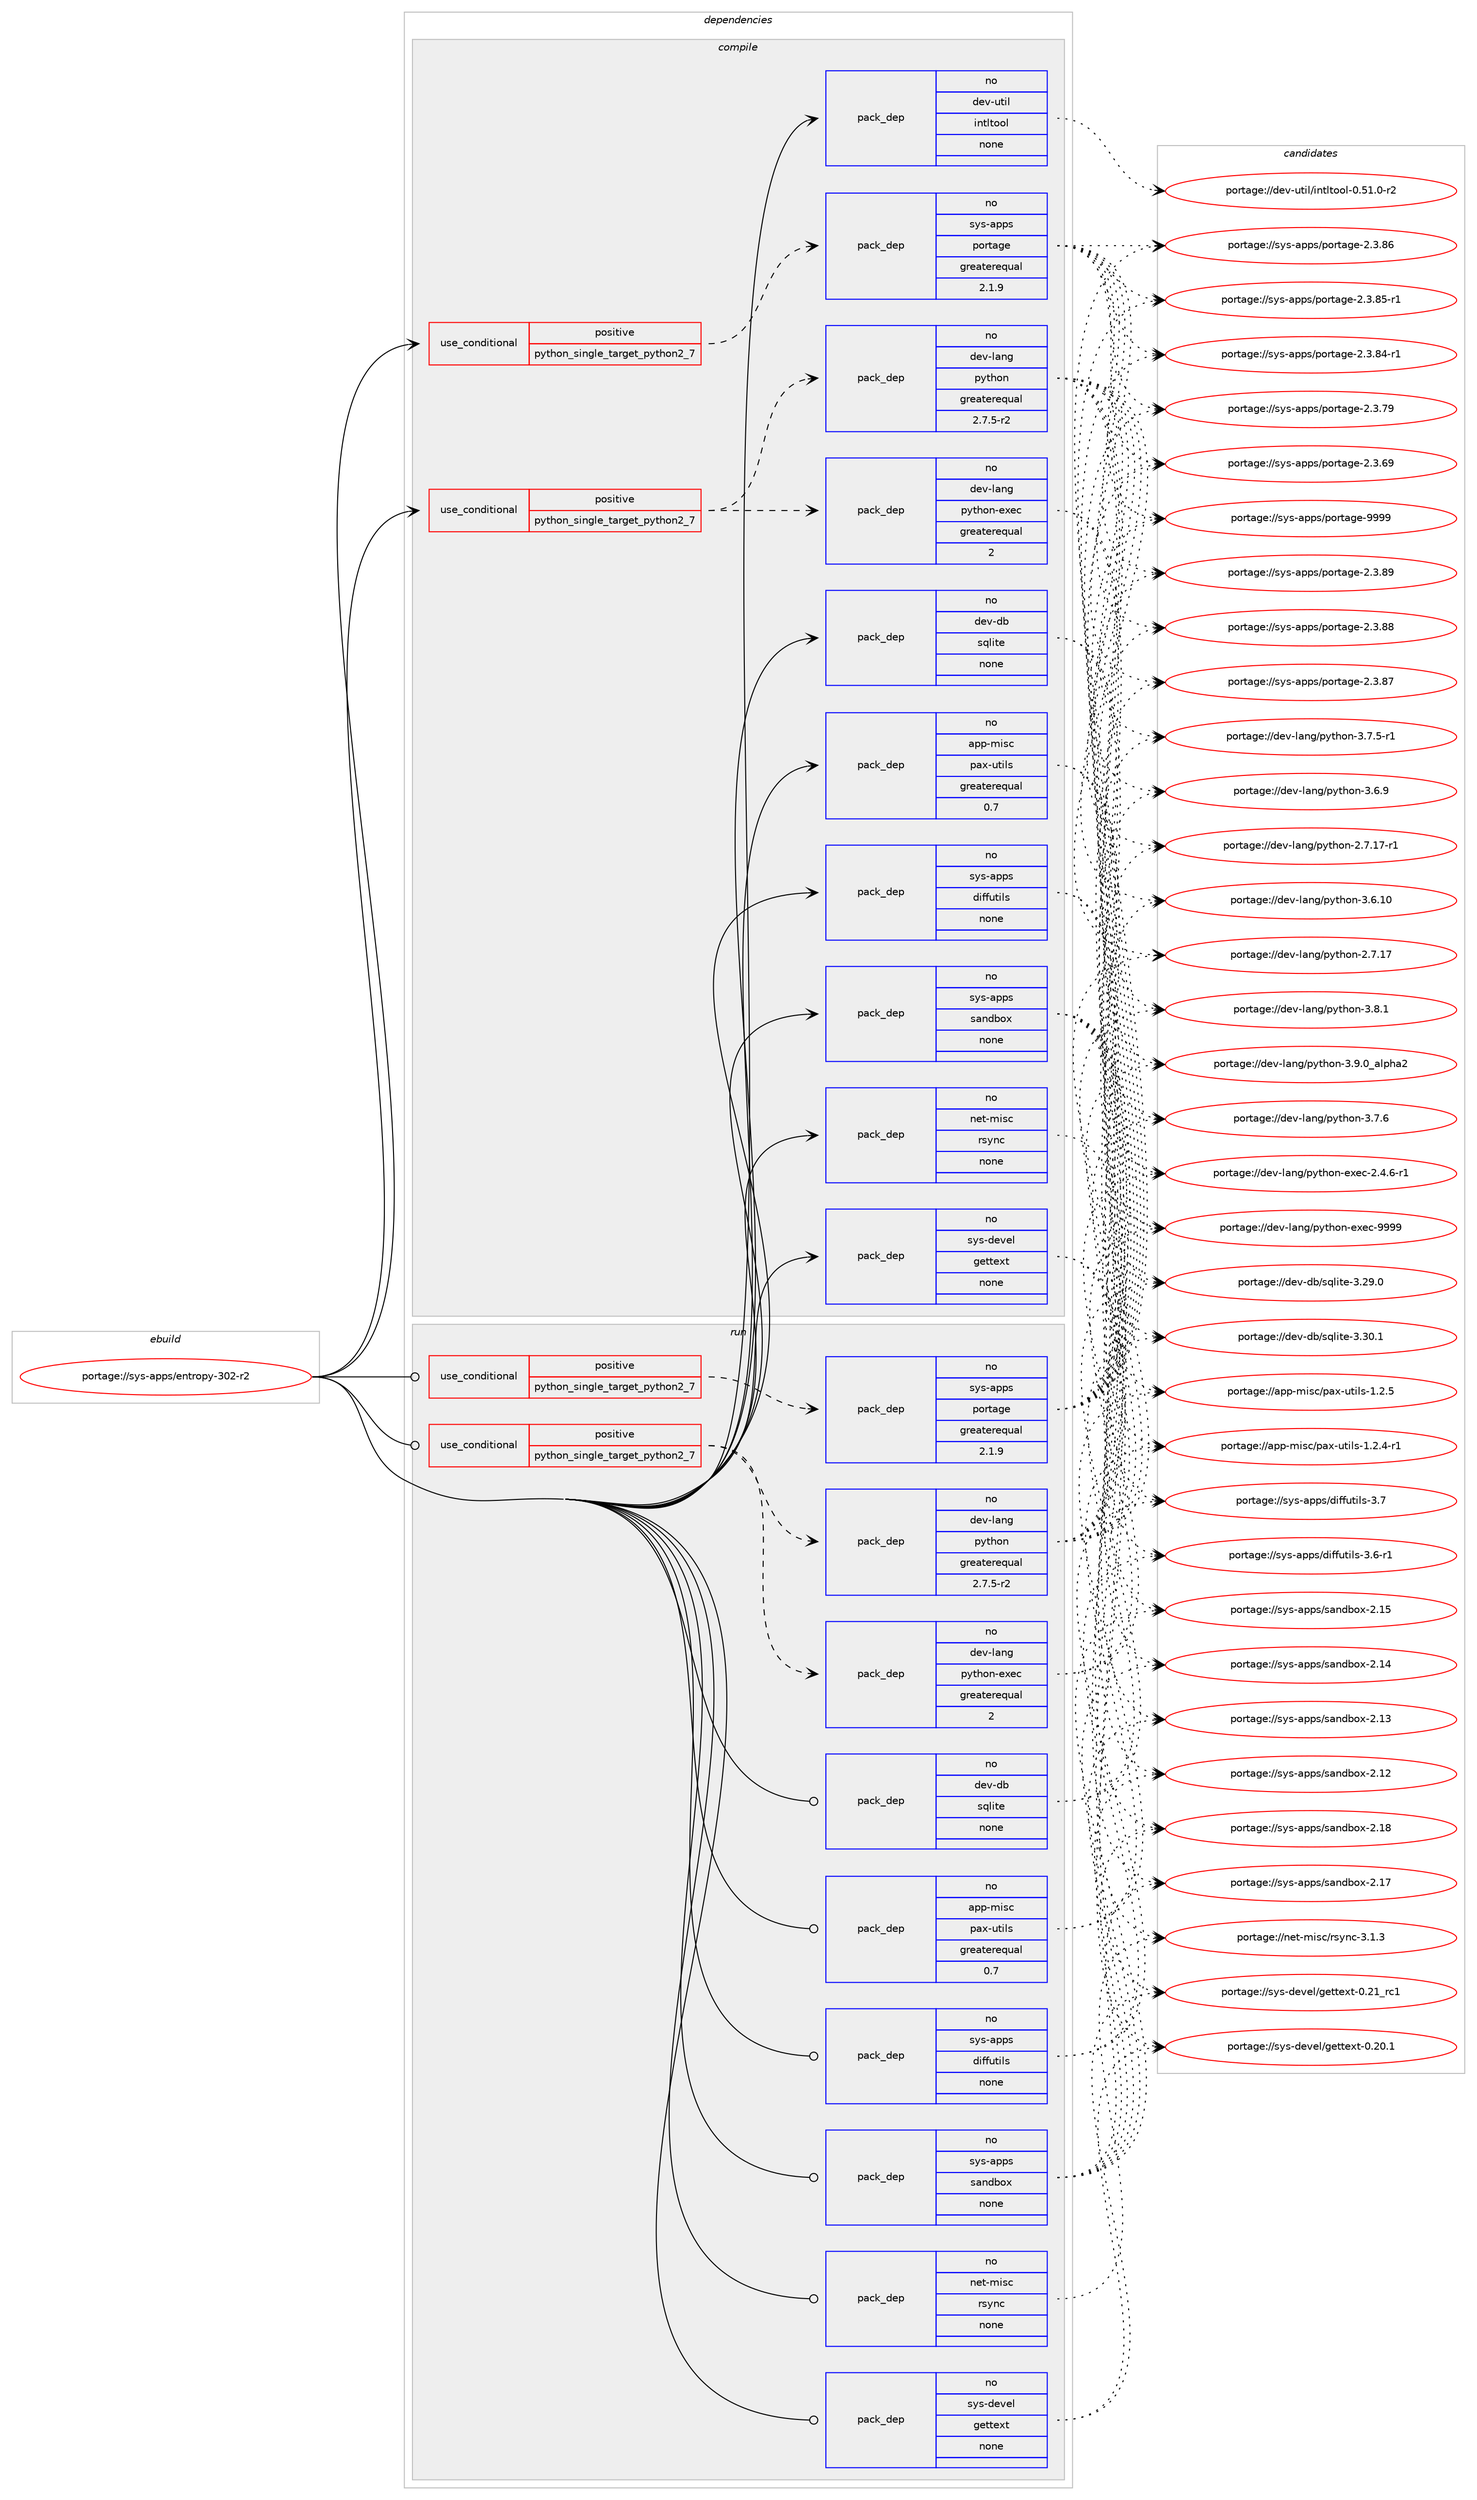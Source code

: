 digraph prolog {

# *************
# Graph options
# *************

newrank=true;
concentrate=true;
compound=true;
graph [rankdir=LR,fontname=Helvetica,fontsize=10,ranksep=1.5];#, ranksep=2.5, nodesep=0.2];
edge  [arrowhead=vee];
node  [fontname=Helvetica,fontsize=10];

# **********
# The ebuild
# **********

subgraph cluster_leftcol {
color=gray;
rank=same;
label=<<i>ebuild</i>>;
id [label="portage://sys-apps/entropy-302-r2", color=red, width=4, href="../sys-apps/entropy-302-r2.svg"];
}

# ****************
# The dependencies
# ****************

subgraph cluster_midcol {
color=gray;
label=<<i>dependencies</i>>;
subgraph cluster_compile {
fillcolor="#eeeeee";
style=filled;
label=<<i>compile</i>>;
subgraph cond14396 {
dependency65511 [label=<<TABLE BORDER="0" CELLBORDER="1" CELLSPACING="0" CELLPADDING="4"><TR><TD ROWSPAN="3" CELLPADDING="10">use_conditional</TD></TR><TR><TD>positive</TD></TR><TR><TD>python_single_target_python2_7</TD></TR></TABLE>>, shape=none, color=red];
subgraph pack49791 {
dependency65512 [label=<<TABLE BORDER="0" CELLBORDER="1" CELLSPACING="0" CELLPADDING="4" WIDTH="220"><TR><TD ROWSPAN="6" CELLPADDING="30">pack_dep</TD></TR><TR><TD WIDTH="110">no</TD></TR><TR><TD>dev-lang</TD></TR><TR><TD>python</TD></TR><TR><TD>greaterequal</TD></TR><TR><TD>2.7.5-r2</TD></TR></TABLE>>, shape=none, color=blue];
}
dependency65511:e -> dependency65512:w [weight=20,style="dashed",arrowhead="vee"];
subgraph pack49792 {
dependency65513 [label=<<TABLE BORDER="0" CELLBORDER="1" CELLSPACING="0" CELLPADDING="4" WIDTH="220"><TR><TD ROWSPAN="6" CELLPADDING="30">pack_dep</TD></TR><TR><TD WIDTH="110">no</TD></TR><TR><TD>dev-lang</TD></TR><TR><TD>python-exec</TD></TR><TR><TD>greaterequal</TD></TR><TR><TD>2</TD></TR></TABLE>>, shape=none, color=blue];
}
dependency65511:e -> dependency65513:w [weight=20,style="dashed",arrowhead="vee"];
}
id:e -> dependency65511:w [weight=20,style="solid",arrowhead="vee"];
subgraph cond14397 {
dependency65514 [label=<<TABLE BORDER="0" CELLBORDER="1" CELLSPACING="0" CELLPADDING="4"><TR><TD ROWSPAN="3" CELLPADDING="10">use_conditional</TD></TR><TR><TD>positive</TD></TR><TR><TD>python_single_target_python2_7</TD></TR></TABLE>>, shape=none, color=red];
subgraph pack49793 {
dependency65515 [label=<<TABLE BORDER="0" CELLBORDER="1" CELLSPACING="0" CELLPADDING="4" WIDTH="220"><TR><TD ROWSPAN="6" CELLPADDING="30">pack_dep</TD></TR><TR><TD WIDTH="110">no</TD></TR><TR><TD>sys-apps</TD></TR><TR><TD>portage</TD></TR><TR><TD>greaterequal</TD></TR><TR><TD>2.1.9</TD></TR></TABLE>>, shape=none, color=blue];
}
dependency65514:e -> dependency65515:w [weight=20,style="dashed",arrowhead="vee"];
}
id:e -> dependency65514:w [weight=20,style="solid",arrowhead="vee"];
subgraph pack49794 {
dependency65516 [label=<<TABLE BORDER="0" CELLBORDER="1" CELLSPACING="0" CELLPADDING="4" WIDTH="220"><TR><TD ROWSPAN="6" CELLPADDING="30">pack_dep</TD></TR><TR><TD WIDTH="110">no</TD></TR><TR><TD>app-misc</TD></TR><TR><TD>pax-utils</TD></TR><TR><TD>greaterequal</TD></TR><TR><TD>0.7</TD></TR></TABLE>>, shape=none, color=blue];
}
id:e -> dependency65516:w [weight=20,style="solid",arrowhead="vee"];
subgraph pack49795 {
dependency65517 [label=<<TABLE BORDER="0" CELLBORDER="1" CELLSPACING="0" CELLPADDING="4" WIDTH="220"><TR><TD ROWSPAN="6" CELLPADDING="30">pack_dep</TD></TR><TR><TD WIDTH="110">no</TD></TR><TR><TD>dev-db</TD></TR><TR><TD>sqlite</TD></TR><TR><TD>none</TD></TR><TR><TD></TD></TR></TABLE>>, shape=none, color=blue];
}
id:e -> dependency65517:w [weight=20,style="solid",arrowhead="vee"];
subgraph pack49796 {
dependency65518 [label=<<TABLE BORDER="0" CELLBORDER="1" CELLSPACING="0" CELLPADDING="4" WIDTH="220"><TR><TD ROWSPAN="6" CELLPADDING="30">pack_dep</TD></TR><TR><TD WIDTH="110">no</TD></TR><TR><TD>dev-util</TD></TR><TR><TD>intltool</TD></TR><TR><TD>none</TD></TR><TR><TD></TD></TR></TABLE>>, shape=none, color=blue];
}
id:e -> dependency65518:w [weight=20,style="solid",arrowhead="vee"];
subgraph pack49797 {
dependency65519 [label=<<TABLE BORDER="0" CELLBORDER="1" CELLSPACING="0" CELLPADDING="4" WIDTH="220"><TR><TD ROWSPAN="6" CELLPADDING="30">pack_dep</TD></TR><TR><TD WIDTH="110">no</TD></TR><TR><TD>net-misc</TD></TR><TR><TD>rsync</TD></TR><TR><TD>none</TD></TR><TR><TD></TD></TR></TABLE>>, shape=none, color=blue];
}
id:e -> dependency65519:w [weight=20,style="solid",arrowhead="vee"];
subgraph pack49798 {
dependency65520 [label=<<TABLE BORDER="0" CELLBORDER="1" CELLSPACING="0" CELLPADDING="4" WIDTH="220"><TR><TD ROWSPAN="6" CELLPADDING="30">pack_dep</TD></TR><TR><TD WIDTH="110">no</TD></TR><TR><TD>sys-apps</TD></TR><TR><TD>diffutils</TD></TR><TR><TD>none</TD></TR><TR><TD></TD></TR></TABLE>>, shape=none, color=blue];
}
id:e -> dependency65520:w [weight=20,style="solid",arrowhead="vee"];
subgraph pack49799 {
dependency65521 [label=<<TABLE BORDER="0" CELLBORDER="1" CELLSPACING="0" CELLPADDING="4" WIDTH="220"><TR><TD ROWSPAN="6" CELLPADDING="30">pack_dep</TD></TR><TR><TD WIDTH="110">no</TD></TR><TR><TD>sys-apps</TD></TR><TR><TD>sandbox</TD></TR><TR><TD>none</TD></TR><TR><TD></TD></TR></TABLE>>, shape=none, color=blue];
}
id:e -> dependency65521:w [weight=20,style="solid",arrowhead="vee"];
subgraph pack49800 {
dependency65522 [label=<<TABLE BORDER="0" CELLBORDER="1" CELLSPACING="0" CELLPADDING="4" WIDTH="220"><TR><TD ROWSPAN="6" CELLPADDING="30">pack_dep</TD></TR><TR><TD WIDTH="110">no</TD></TR><TR><TD>sys-devel</TD></TR><TR><TD>gettext</TD></TR><TR><TD>none</TD></TR><TR><TD></TD></TR></TABLE>>, shape=none, color=blue];
}
id:e -> dependency65522:w [weight=20,style="solid",arrowhead="vee"];
}
subgraph cluster_compileandrun {
fillcolor="#eeeeee";
style=filled;
label=<<i>compile and run</i>>;
}
subgraph cluster_run {
fillcolor="#eeeeee";
style=filled;
label=<<i>run</i>>;
subgraph cond14398 {
dependency65523 [label=<<TABLE BORDER="0" CELLBORDER="1" CELLSPACING="0" CELLPADDING="4"><TR><TD ROWSPAN="3" CELLPADDING="10">use_conditional</TD></TR><TR><TD>positive</TD></TR><TR><TD>python_single_target_python2_7</TD></TR></TABLE>>, shape=none, color=red];
subgraph pack49801 {
dependency65524 [label=<<TABLE BORDER="0" CELLBORDER="1" CELLSPACING="0" CELLPADDING="4" WIDTH="220"><TR><TD ROWSPAN="6" CELLPADDING="30">pack_dep</TD></TR><TR><TD WIDTH="110">no</TD></TR><TR><TD>dev-lang</TD></TR><TR><TD>python</TD></TR><TR><TD>greaterequal</TD></TR><TR><TD>2.7.5-r2</TD></TR></TABLE>>, shape=none, color=blue];
}
dependency65523:e -> dependency65524:w [weight=20,style="dashed",arrowhead="vee"];
subgraph pack49802 {
dependency65525 [label=<<TABLE BORDER="0" CELLBORDER="1" CELLSPACING="0" CELLPADDING="4" WIDTH="220"><TR><TD ROWSPAN="6" CELLPADDING="30">pack_dep</TD></TR><TR><TD WIDTH="110">no</TD></TR><TR><TD>dev-lang</TD></TR><TR><TD>python-exec</TD></TR><TR><TD>greaterequal</TD></TR><TR><TD>2</TD></TR></TABLE>>, shape=none, color=blue];
}
dependency65523:e -> dependency65525:w [weight=20,style="dashed",arrowhead="vee"];
}
id:e -> dependency65523:w [weight=20,style="solid",arrowhead="odot"];
subgraph cond14399 {
dependency65526 [label=<<TABLE BORDER="0" CELLBORDER="1" CELLSPACING="0" CELLPADDING="4"><TR><TD ROWSPAN="3" CELLPADDING="10">use_conditional</TD></TR><TR><TD>positive</TD></TR><TR><TD>python_single_target_python2_7</TD></TR></TABLE>>, shape=none, color=red];
subgraph pack49803 {
dependency65527 [label=<<TABLE BORDER="0" CELLBORDER="1" CELLSPACING="0" CELLPADDING="4" WIDTH="220"><TR><TD ROWSPAN="6" CELLPADDING="30">pack_dep</TD></TR><TR><TD WIDTH="110">no</TD></TR><TR><TD>sys-apps</TD></TR><TR><TD>portage</TD></TR><TR><TD>greaterequal</TD></TR><TR><TD>2.1.9</TD></TR></TABLE>>, shape=none, color=blue];
}
dependency65526:e -> dependency65527:w [weight=20,style="dashed",arrowhead="vee"];
}
id:e -> dependency65526:w [weight=20,style="solid",arrowhead="odot"];
subgraph pack49804 {
dependency65528 [label=<<TABLE BORDER="0" CELLBORDER="1" CELLSPACING="0" CELLPADDING="4" WIDTH="220"><TR><TD ROWSPAN="6" CELLPADDING="30">pack_dep</TD></TR><TR><TD WIDTH="110">no</TD></TR><TR><TD>app-misc</TD></TR><TR><TD>pax-utils</TD></TR><TR><TD>greaterequal</TD></TR><TR><TD>0.7</TD></TR></TABLE>>, shape=none, color=blue];
}
id:e -> dependency65528:w [weight=20,style="solid",arrowhead="odot"];
subgraph pack49805 {
dependency65529 [label=<<TABLE BORDER="0" CELLBORDER="1" CELLSPACING="0" CELLPADDING="4" WIDTH="220"><TR><TD ROWSPAN="6" CELLPADDING="30">pack_dep</TD></TR><TR><TD WIDTH="110">no</TD></TR><TR><TD>dev-db</TD></TR><TR><TD>sqlite</TD></TR><TR><TD>none</TD></TR><TR><TD></TD></TR></TABLE>>, shape=none, color=blue];
}
id:e -> dependency65529:w [weight=20,style="solid",arrowhead="odot"];
subgraph pack49806 {
dependency65530 [label=<<TABLE BORDER="0" CELLBORDER="1" CELLSPACING="0" CELLPADDING="4" WIDTH="220"><TR><TD ROWSPAN="6" CELLPADDING="30">pack_dep</TD></TR><TR><TD WIDTH="110">no</TD></TR><TR><TD>net-misc</TD></TR><TR><TD>rsync</TD></TR><TR><TD>none</TD></TR><TR><TD></TD></TR></TABLE>>, shape=none, color=blue];
}
id:e -> dependency65530:w [weight=20,style="solid",arrowhead="odot"];
subgraph pack49807 {
dependency65531 [label=<<TABLE BORDER="0" CELLBORDER="1" CELLSPACING="0" CELLPADDING="4" WIDTH="220"><TR><TD ROWSPAN="6" CELLPADDING="30">pack_dep</TD></TR><TR><TD WIDTH="110">no</TD></TR><TR><TD>sys-apps</TD></TR><TR><TD>diffutils</TD></TR><TR><TD>none</TD></TR><TR><TD></TD></TR></TABLE>>, shape=none, color=blue];
}
id:e -> dependency65531:w [weight=20,style="solid",arrowhead="odot"];
subgraph pack49808 {
dependency65532 [label=<<TABLE BORDER="0" CELLBORDER="1" CELLSPACING="0" CELLPADDING="4" WIDTH="220"><TR><TD ROWSPAN="6" CELLPADDING="30">pack_dep</TD></TR><TR><TD WIDTH="110">no</TD></TR><TR><TD>sys-apps</TD></TR><TR><TD>sandbox</TD></TR><TR><TD>none</TD></TR><TR><TD></TD></TR></TABLE>>, shape=none, color=blue];
}
id:e -> dependency65532:w [weight=20,style="solid",arrowhead="odot"];
subgraph pack49809 {
dependency65533 [label=<<TABLE BORDER="0" CELLBORDER="1" CELLSPACING="0" CELLPADDING="4" WIDTH="220"><TR><TD ROWSPAN="6" CELLPADDING="30">pack_dep</TD></TR><TR><TD WIDTH="110">no</TD></TR><TR><TD>sys-devel</TD></TR><TR><TD>gettext</TD></TR><TR><TD>none</TD></TR><TR><TD></TD></TR></TABLE>>, shape=none, color=blue];
}
id:e -> dependency65533:w [weight=20,style="solid",arrowhead="odot"];
}
}

# **************
# The candidates
# **************

subgraph cluster_choices {
rank=same;
color=gray;
label=<<i>candidates</i>>;

subgraph choice49791 {
color=black;
nodesep=1;
choice10010111845108971101034711212111610411111045514657464895971081121049750 [label="portage://dev-lang/python-3.9.0_alpha2", color=red, width=4,href="../dev-lang/python-3.9.0_alpha2.svg"];
choice100101118451089711010347112121116104111110455146564649 [label="portage://dev-lang/python-3.8.1", color=red, width=4,href="../dev-lang/python-3.8.1.svg"];
choice100101118451089711010347112121116104111110455146554654 [label="portage://dev-lang/python-3.7.6", color=red, width=4,href="../dev-lang/python-3.7.6.svg"];
choice1001011184510897110103471121211161041111104551465546534511449 [label="portage://dev-lang/python-3.7.5-r1", color=red, width=4,href="../dev-lang/python-3.7.5-r1.svg"];
choice100101118451089711010347112121116104111110455146544657 [label="portage://dev-lang/python-3.6.9", color=red, width=4,href="../dev-lang/python-3.6.9.svg"];
choice10010111845108971101034711212111610411111045514654464948 [label="portage://dev-lang/python-3.6.10", color=red, width=4,href="../dev-lang/python-3.6.10.svg"];
choice100101118451089711010347112121116104111110455046554649554511449 [label="portage://dev-lang/python-2.7.17-r1", color=red, width=4,href="../dev-lang/python-2.7.17-r1.svg"];
choice10010111845108971101034711212111610411111045504655464955 [label="portage://dev-lang/python-2.7.17", color=red, width=4,href="../dev-lang/python-2.7.17.svg"];
dependency65512:e -> choice10010111845108971101034711212111610411111045514657464895971081121049750:w [style=dotted,weight="100"];
dependency65512:e -> choice100101118451089711010347112121116104111110455146564649:w [style=dotted,weight="100"];
dependency65512:e -> choice100101118451089711010347112121116104111110455146554654:w [style=dotted,weight="100"];
dependency65512:e -> choice1001011184510897110103471121211161041111104551465546534511449:w [style=dotted,weight="100"];
dependency65512:e -> choice100101118451089711010347112121116104111110455146544657:w [style=dotted,weight="100"];
dependency65512:e -> choice10010111845108971101034711212111610411111045514654464948:w [style=dotted,weight="100"];
dependency65512:e -> choice100101118451089711010347112121116104111110455046554649554511449:w [style=dotted,weight="100"];
dependency65512:e -> choice10010111845108971101034711212111610411111045504655464955:w [style=dotted,weight="100"];
}
subgraph choice49792 {
color=black;
nodesep=1;
choice10010111845108971101034711212111610411111045101120101994557575757 [label="portage://dev-lang/python-exec-9999", color=red, width=4,href="../dev-lang/python-exec-9999.svg"];
choice10010111845108971101034711212111610411111045101120101994550465246544511449 [label="portage://dev-lang/python-exec-2.4.6-r1", color=red, width=4,href="../dev-lang/python-exec-2.4.6-r1.svg"];
dependency65513:e -> choice10010111845108971101034711212111610411111045101120101994557575757:w [style=dotted,weight="100"];
dependency65513:e -> choice10010111845108971101034711212111610411111045101120101994550465246544511449:w [style=dotted,weight="100"];
}
subgraph choice49793 {
color=black;
nodesep=1;
choice115121115459711211211547112111114116971031014557575757 [label="portage://sys-apps/portage-9999", color=red, width=4,href="../sys-apps/portage-9999.svg"];
choice1151211154597112112115471121111141169710310145504651465657 [label="portage://sys-apps/portage-2.3.89", color=red, width=4,href="../sys-apps/portage-2.3.89.svg"];
choice1151211154597112112115471121111141169710310145504651465656 [label="portage://sys-apps/portage-2.3.88", color=red, width=4,href="../sys-apps/portage-2.3.88.svg"];
choice1151211154597112112115471121111141169710310145504651465655 [label="portage://sys-apps/portage-2.3.87", color=red, width=4,href="../sys-apps/portage-2.3.87.svg"];
choice1151211154597112112115471121111141169710310145504651465654 [label="portage://sys-apps/portage-2.3.86", color=red, width=4,href="../sys-apps/portage-2.3.86.svg"];
choice11512111545971121121154711211111411697103101455046514656534511449 [label="portage://sys-apps/portage-2.3.85-r1", color=red, width=4,href="../sys-apps/portage-2.3.85-r1.svg"];
choice11512111545971121121154711211111411697103101455046514656524511449 [label="portage://sys-apps/portage-2.3.84-r1", color=red, width=4,href="../sys-apps/portage-2.3.84-r1.svg"];
choice1151211154597112112115471121111141169710310145504651465557 [label="portage://sys-apps/portage-2.3.79", color=red, width=4,href="../sys-apps/portage-2.3.79.svg"];
choice1151211154597112112115471121111141169710310145504651465457 [label="portage://sys-apps/portage-2.3.69", color=red, width=4,href="../sys-apps/portage-2.3.69.svg"];
dependency65515:e -> choice115121115459711211211547112111114116971031014557575757:w [style=dotted,weight="100"];
dependency65515:e -> choice1151211154597112112115471121111141169710310145504651465657:w [style=dotted,weight="100"];
dependency65515:e -> choice1151211154597112112115471121111141169710310145504651465656:w [style=dotted,weight="100"];
dependency65515:e -> choice1151211154597112112115471121111141169710310145504651465655:w [style=dotted,weight="100"];
dependency65515:e -> choice1151211154597112112115471121111141169710310145504651465654:w [style=dotted,weight="100"];
dependency65515:e -> choice11512111545971121121154711211111411697103101455046514656534511449:w [style=dotted,weight="100"];
dependency65515:e -> choice11512111545971121121154711211111411697103101455046514656524511449:w [style=dotted,weight="100"];
dependency65515:e -> choice1151211154597112112115471121111141169710310145504651465557:w [style=dotted,weight="100"];
dependency65515:e -> choice1151211154597112112115471121111141169710310145504651465457:w [style=dotted,weight="100"];
}
subgraph choice49794 {
color=black;
nodesep=1;
choice971121124510910511599471129712045117116105108115454946504653 [label="portage://app-misc/pax-utils-1.2.5", color=red, width=4,href="../app-misc/pax-utils-1.2.5.svg"];
choice9711211245109105115994711297120451171161051081154549465046524511449 [label="portage://app-misc/pax-utils-1.2.4-r1", color=red, width=4,href="../app-misc/pax-utils-1.2.4-r1.svg"];
dependency65516:e -> choice971121124510910511599471129712045117116105108115454946504653:w [style=dotted,weight="100"];
dependency65516:e -> choice9711211245109105115994711297120451171161051081154549465046524511449:w [style=dotted,weight="100"];
}
subgraph choice49795 {
color=black;
nodesep=1;
choice10010111845100984711511310810511610145514651484649 [label="portage://dev-db/sqlite-3.30.1", color=red, width=4,href="../dev-db/sqlite-3.30.1.svg"];
choice10010111845100984711511310810511610145514650574648 [label="portage://dev-db/sqlite-3.29.0", color=red, width=4,href="../dev-db/sqlite-3.29.0.svg"];
dependency65517:e -> choice10010111845100984711511310810511610145514651484649:w [style=dotted,weight="100"];
dependency65517:e -> choice10010111845100984711511310810511610145514650574648:w [style=dotted,weight="100"];
}
subgraph choice49796 {
color=black;
nodesep=1;
choice1001011184511711610510847105110116108116111111108454846534946484511450 [label="portage://dev-util/intltool-0.51.0-r2", color=red, width=4,href="../dev-util/intltool-0.51.0-r2.svg"];
dependency65518:e -> choice1001011184511711610510847105110116108116111111108454846534946484511450:w [style=dotted,weight="100"];
}
subgraph choice49797 {
color=black;
nodesep=1;
choice11010111645109105115994711411512111099455146494651 [label="portage://net-misc/rsync-3.1.3", color=red, width=4,href="../net-misc/rsync-3.1.3.svg"];
dependency65519:e -> choice11010111645109105115994711411512111099455146494651:w [style=dotted,weight="100"];
}
subgraph choice49798 {
color=black;
nodesep=1;
choice11512111545971121121154710010510210211711610510811545514655 [label="portage://sys-apps/diffutils-3.7", color=red, width=4,href="../sys-apps/diffutils-3.7.svg"];
choice115121115459711211211547100105102102117116105108115455146544511449 [label="portage://sys-apps/diffutils-3.6-r1", color=red, width=4,href="../sys-apps/diffutils-3.6-r1.svg"];
dependency65520:e -> choice11512111545971121121154710010510210211711610510811545514655:w [style=dotted,weight="100"];
dependency65520:e -> choice115121115459711211211547100105102102117116105108115455146544511449:w [style=dotted,weight="100"];
}
subgraph choice49799 {
color=black;
nodesep=1;
choice11512111545971121121154711597110100981111204550464956 [label="portage://sys-apps/sandbox-2.18", color=red, width=4,href="../sys-apps/sandbox-2.18.svg"];
choice11512111545971121121154711597110100981111204550464955 [label="portage://sys-apps/sandbox-2.17", color=red, width=4,href="../sys-apps/sandbox-2.17.svg"];
choice11512111545971121121154711597110100981111204550464953 [label="portage://sys-apps/sandbox-2.15", color=red, width=4,href="../sys-apps/sandbox-2.15.svg"];
choice11512111545971121121154711597110100981111204550464952 [label="portage://sys-apps/sandbox-2.14", color=red, width=4,href="../sys-apps/sandbox-2.14.svg"];
choice11512111545971121121154711597110100981111204550464951 [label="portage://sys-apps/sandbox-2.13", color=red, width=4,href="../sys-apps/sandbox-2.13.svg"];
choice11512111545971121121154711597110100981111204550464950 [label="portage://sys-apps/sandbox-2.12", color=red, width=4,href="../sys-apps/sandbox-2.12.svg"];
dependency65521:e -> choice11512111545971121121154711597110100981111204550464956:w [style=dotted,weight="100"];
dependency65521:e -> choice11512111545971121121154711597110100981111204550464955:w [style=dotted,weight="100"];
dependency65521:e -> choice11512111545971121121154711597110100981111204550464953:w [style=dotted,weight="100"];
dependency65521:e -> choice11512111545971121121154711597110100981111204550464952:w [style=dotted,weight="100"];
dependency65521:e -> choice11512111545971121121154711597110100981111204550464951:w [style=dotted,weight="100"];
dependency65521:e -> choice11512111545971121121154711597110100981111204550464950:w [style=dotted,weight="100"];
}
subgraph choice49800 {
color=black;
nodesep=1;
choice11512111545100101118101108471031011161161011201164548465049951149949 [label="portage://sys-devel/gettext-0.21_rc1", color=red, width=4,href="../sys-devel/gettext-0.21_rc1.svg"];
choice115121115451001011181011084710310111611610112011645484650484649 [label="portage://sys-devel/gettext-0.20.1", color=red, width=4,href="../sys-devel/gettext-0.20.1.svg"];
dependency65522:e -> choice11512111545100101118101108471031011161161011201164548465049951149949:w [style=dotted,weight="100"];
dependency65522:e -> choice115121115451001011181011084710310111611610112011645484650484649:w [style=dotted,weight="100"];
}
subgraph choice49801 {
color=black;
nodesep=1;
choice10010111845108971101034711212111610411111045514657464895971081121049750 [label="portage://dev-lang/python-3.9.0_alpha2", color=red, width=4,href="../dev-lang/python-3.9.0_alpha2.svg"];
choice100101118451089711010347112121116104111110455146564649 [label="portage://dev-lang/python-3.8.1", color=red, width=4,href="../dev-lang/python-3.8.1.svg"];
choice100101118451089711010347112121116104111110455146554654 [label="portage://dev-lang/python-3.7.6", color=red, width=4,href="../dev-lang/python-3.7.6.svg"];
choice1001011184510897110103471121211161041111104551465546534511449 [label="portage://dev-lang/python-3.7.5-r1", color=red, width=4,href="../dev-lang/python-3.7.5-r1.svg"];
choice100101118451089711010347112121116104111110455146544657 [label="portage://dev-lang/python-3.6.9", color=red, width=4,href="../dev-lang/python-3.6.9.svg"];
choice10010111845108971101034711212111610411111045514654464948 [label="portage://dev-lang/python-3.6.10", color=red, width=4,href="../dev-lang/python-3.6.10.svg"];
choice100101118451089711010347112121116104111110455046554649554511449 [label="portage://dev-lang/python-2.7.17-r1", color=red, width=4,href="../dev-lang/python-2.7.17-r1.svg"];
choice10010111845108971101034711212111610411111045504655464955 [label="portage://dev-lang/python-2.7.17", color=red, width=4,href="../dev-lang/python-2.7.17.svg"];
dependency65524:e -> choice10010111845108971101034711212111610411111045514657464895971081121049750:w [style=dotted,weight="100"];
dependency65524:e -> choice100101118451089711010347112121116104111110455146564649:w [style=dotted,weight="100"];
dependency65524:e -> choice100101118451089711010347112121116104111110455146554654:w [style=dotted,weight="100"];
dependency65524:e -> choice1001011184510897110103471121211161041111104551465546534511449:w [style=dotted,weight="100"];
dependency65524:e -> choice100101118451089711010347112121116104111110455146544657:w [style=dotted,weight="100"];
dependency65524:e -> choice10010111845108971101034711212111610411111045514654464948:w [style=dotted,weight="100"];
dependency65524:e -> choice100101118451089711010347112121116104111110455046554649554511449:w [style=dotted,weight="100"];
dependency65524:e -> choice10010111845108971101034711212111610411111045504655464955:w [style=dotted,weight="100"];
}
subgraph choice49802 {
color=black;
nodesep=1;
choice10010111845108971101034711212111610411111045101120101994557575757 [label="portage://dev-lang/python-exec-9999", color=red, width=4,href="../dev-lang/python-exec-9999.svg"];
choice10010111845108971101034711212111610411111045101120101994550465246544511449 [label="portage://dev-lang/python-exec-2.4.6-r1", color=red, width=4,href="../dev-lang/python-exec-2.4.6-r1.svg"];
dependency65525:e -> choice10010111845108971101034711212111610411111045101120101994557575757:w [style=dotted,weight="100"];
dependency65525:e -> choice10010111845108971101034711212111610411111045101120101994550465246544511449:w [style=dotted,weight="100"];
}
subgraph choice49803 {
color=black;
nodesep=1;
choice115121115459711211211547112111114116971031014557575757 [label="portage://sys-apps/portage-9999", color=red, width=4,href="../sys-apps/portage-9999.svg"];
choice1151211154597112112115471121111141169710310145504651465657 [label="portage://sys-apps/portage-2.3.89", color=red, width=4,href="../sys-apps/portage-2.3.89.svg"];
choice1151211154597112112115471121111141169710310145504651465656 [label="portage://sys-apps/portage-2.3.88", color=red, width=4,href="../sys-apps/portage-2.3.88.svg"];
choice1151211154597112112115471121111141169710310145504651465655 [label="portage://sys-apps/portage-2.3.87", color=red, width=4,href="../sys-apps/portage-2.3.87.svg"];
choice1151211154597112112115471121111141169710310145504651465654 [label="portage://sys-apps/portage-2.3.86", color=red, width=4,href="../sys-apps/portage-2.3.86.svg"];
choice11512111545971121121154711211111411697103101455046514656534511449 [label="portage://sys-apps/portage-2.3.85-r1", color=red, width=4,href="../sys-apps/portage-2.3.85-r1.svg"];
choice11512111545971121121154711211111411697103101455046514656524511449 [label="portage://sys-apps/portage-2.3.84-r1", color=red, width=4,href="../sys-apps/portage-2.3.84-r1.svg"];
choice1151211154597112112115471121111141169710310145504651465557 [label="portage://sys-apps/portage-2.3.79", color=red, width=4,href="../sys-apps/portage-2.3.79.svg"];
choice1151211154597112112115471121111141169710310145504651465457 [label="portage://sys-apps/portage-2.3.69", color=red, width=4,href="../sys-apps/portage-2.3.69.svg"];
dependency65527:e -> choice115121115459711211211547112111114116971031014557575757:w [style=dotted,weight="100"];
dependency65527:e -> choice1151211154597112112115471121111141169710310145504651465657:w [style=dotted,weight="100"];
dependency65527:e -> choice1151211154597112112115471121111141169710310145504651465656:w [style=dotted,weight="100"];
dependency65527:e -> choice1151211154597112112115471121111141169710310145504651465655:w [style=dotted,weight="100"];
dependency65527:e -> choice1151211154597112112115471121111141169710310145504651465654:w [style=dotted,weight="100"];
dependency65527:e -> choice11512111545971121121154711211111411697103101455046514656534511449:w [style=dotted,weight="100"];
dependency65527:e -> choice11512111545971121121154711211111411697103101455046514656524511449:w [style=dotted,weight="100"];
dependency65527:e -> choice1151211154597112112115471121111141169710310145504651465557:w [style=dotted,weight="100"];
dependency65527:e -> choice1151211154597112112115471121111141169710310145504651465457:w [style=dotted,weight="100"];
}
subgraph choice49804 {
color=black;
nodesep=1;
choice971121124510910511599471129712045117116105108115454946504653 [label="portage://app-misc/pax-utils-1.2.5", color=red, width=4,href="../app-misc/pax-utils-1.2.5.svg"];
choice9711211245109105115994711297120451171161051081154549465046524511449 [label="portage://app-misc/pax-utils-1.2.4-r1", color=red, width=4,href="../app-misc/pax-utils-1.2.4-r1.svg"];
dependency65528:e -> choice971121124510910511599471129712045117116105108115454946504653:w [style=dotted,weight="100"];
dependency65528:e -> choice9711211245109105115994711297120451171161051081154549465046524511449:w [style=dotted,weight="100"];
}
subgraph choice49805 {
color=black;
nodesep=1;
choice10010111845100984711511310810511610145514651484649 [label="portage://dev-db/sqlite-3.30.1", color=red, width=4,href="../dev-db/sqlite-3.30.1.svg"];
choice10010111845100984711511310810511610145514650574648 [label="portage://dev-db/sqlite-3.29.0", color=red, width=4,href="../dev-db/sqlite-3.29.0.svg"];
dependency65529:e -> choice10010111845100984711511310810511610145514651484649:w [style=dotted,weight="100"];
dependency65529:e -> choice10010111845100984711511310810511610145514650574648:w [style=dotted,weight="100"];
}
subgraph choice49806 {
color=black;
nodesep=1;
choice11010111645109105115994711411512111099455146494651 [label="portage://net-misc/rsync-3.1.3", color=red, width=4,href="../net-misc/rsync-3.1.3.svg"];
dependency65530:e -> choice11010111645109105115994711411512111099455146494651:w [style=dotted,weight="100"];
}
subgraph choice49807 {
color=black;
nodesep=1;
choice11512111545971121121154710010510210211711610510811545514655 [label="portage://sys-apps/diffutils-3.7", color=red, width=4,href="../sys-apps/diffutils-3.7.svg"];
choice115121115459711211211547100105102102117116105108115455146544511449 [label="portage://sys-apps/diffutils-3.6-r1", color=red, width=4,href="../sys-apps/diffutils-3.6-r1.svg"];
dependency65531:e -> choice11512111545971121121154710010510210211711610510811545514655:w [style=dotted,weight="100"];
dependency65531:e -> choice115121115459711211211547100105102102117116105108115455146544511449:w [style=dotted,weight="100"];
}
subgraph choice49808 {
color=black;
nodesep=1;
choice11512111545971121121154711597110100981111204550464956 [label="portage://sys-apps/sandbox-2.18", color=red, width=4,href="../sys-apps/sandbox-2.18.svg"];
choice11512111545971121121154711597110100981111204550464955 [label="portage://sys-apps/sandbox-2.17", color=red, width=4,href="../sys-apps/sandbox-2.17.svg"];
choice11512111545971121121154711597110100981111204550464953 [label="portage://sys-apps/sandbox-2.15", color=red, width=4,href="../sys-apps/sandbox-2.15.svg"];
choice11512111545971121121154711597110100981111204550464952 [label="portage://sys-apps/sandbox-2.14", color=red, width=4,href="../sys-apps/sandbox-2.14.svg"];
choice11512111545971121121154711597110100981111204550464951 [label="portage://sys-apps/sandbox-2.13", color=red, width=4,href="../sys-apps/sandbox-2.13.svg"];
choice11512111545971121121154711597110100981111204550464950 [label="portage://sys-apps/sandbox-2.12", color=red, width=4,href="../sys-apps/sandbox-2.12.svg"];
dependency65532:e -> choice11512111545971121121154711597110100981111204550464956:w [style=dotted,weight="100"];
dependency65532:e -> choice11512111545971121121154711597110100981111204550464955:w [style=dotted,weight="100"];
dependency65532:e -> choice11512111545971121121154711597110100981111204550464953:w [style=dotted,weight="100"];
dependency65532:e -> choice11512111545971121121154711597110100981111204550464952:w [style=dotted,weight="100"];
dependency65532:e -> choice11512111545971121121154711597110100981111204550464951:w [style=dotted,weight="100"];
dependency65532:e -> choice11512111545971121121154711597110100981111204550464950:w [style=dotted,weight="100"];
}
subgraph choice49809 {
color=black;
nodesep=1;
choice11512111545100101118101108471031011161161011201164548465049951149949 [label="portage://sys-devel/gettext-0.21_rc1", color=red, width=4,href="../sys-devel/gettext-0.21_rc1.svg"];
choice115121115451001011181011084710310111611610112011645484650484649 [label="portage://sys-devel/gettext-0.20.1", color=red, width=4,href="../sys-devel/gettext-0.20.1.svg"];
dependency65533:e -> choice11512111545100101118101108471031011161161011201164548465049951149949:w [style=dotted,weight="100"];
dependency65533:e -> choice115121115451001011181011084710310111611610112011645484650484649:w [style=dotted,weight="100"];
}
}

}
